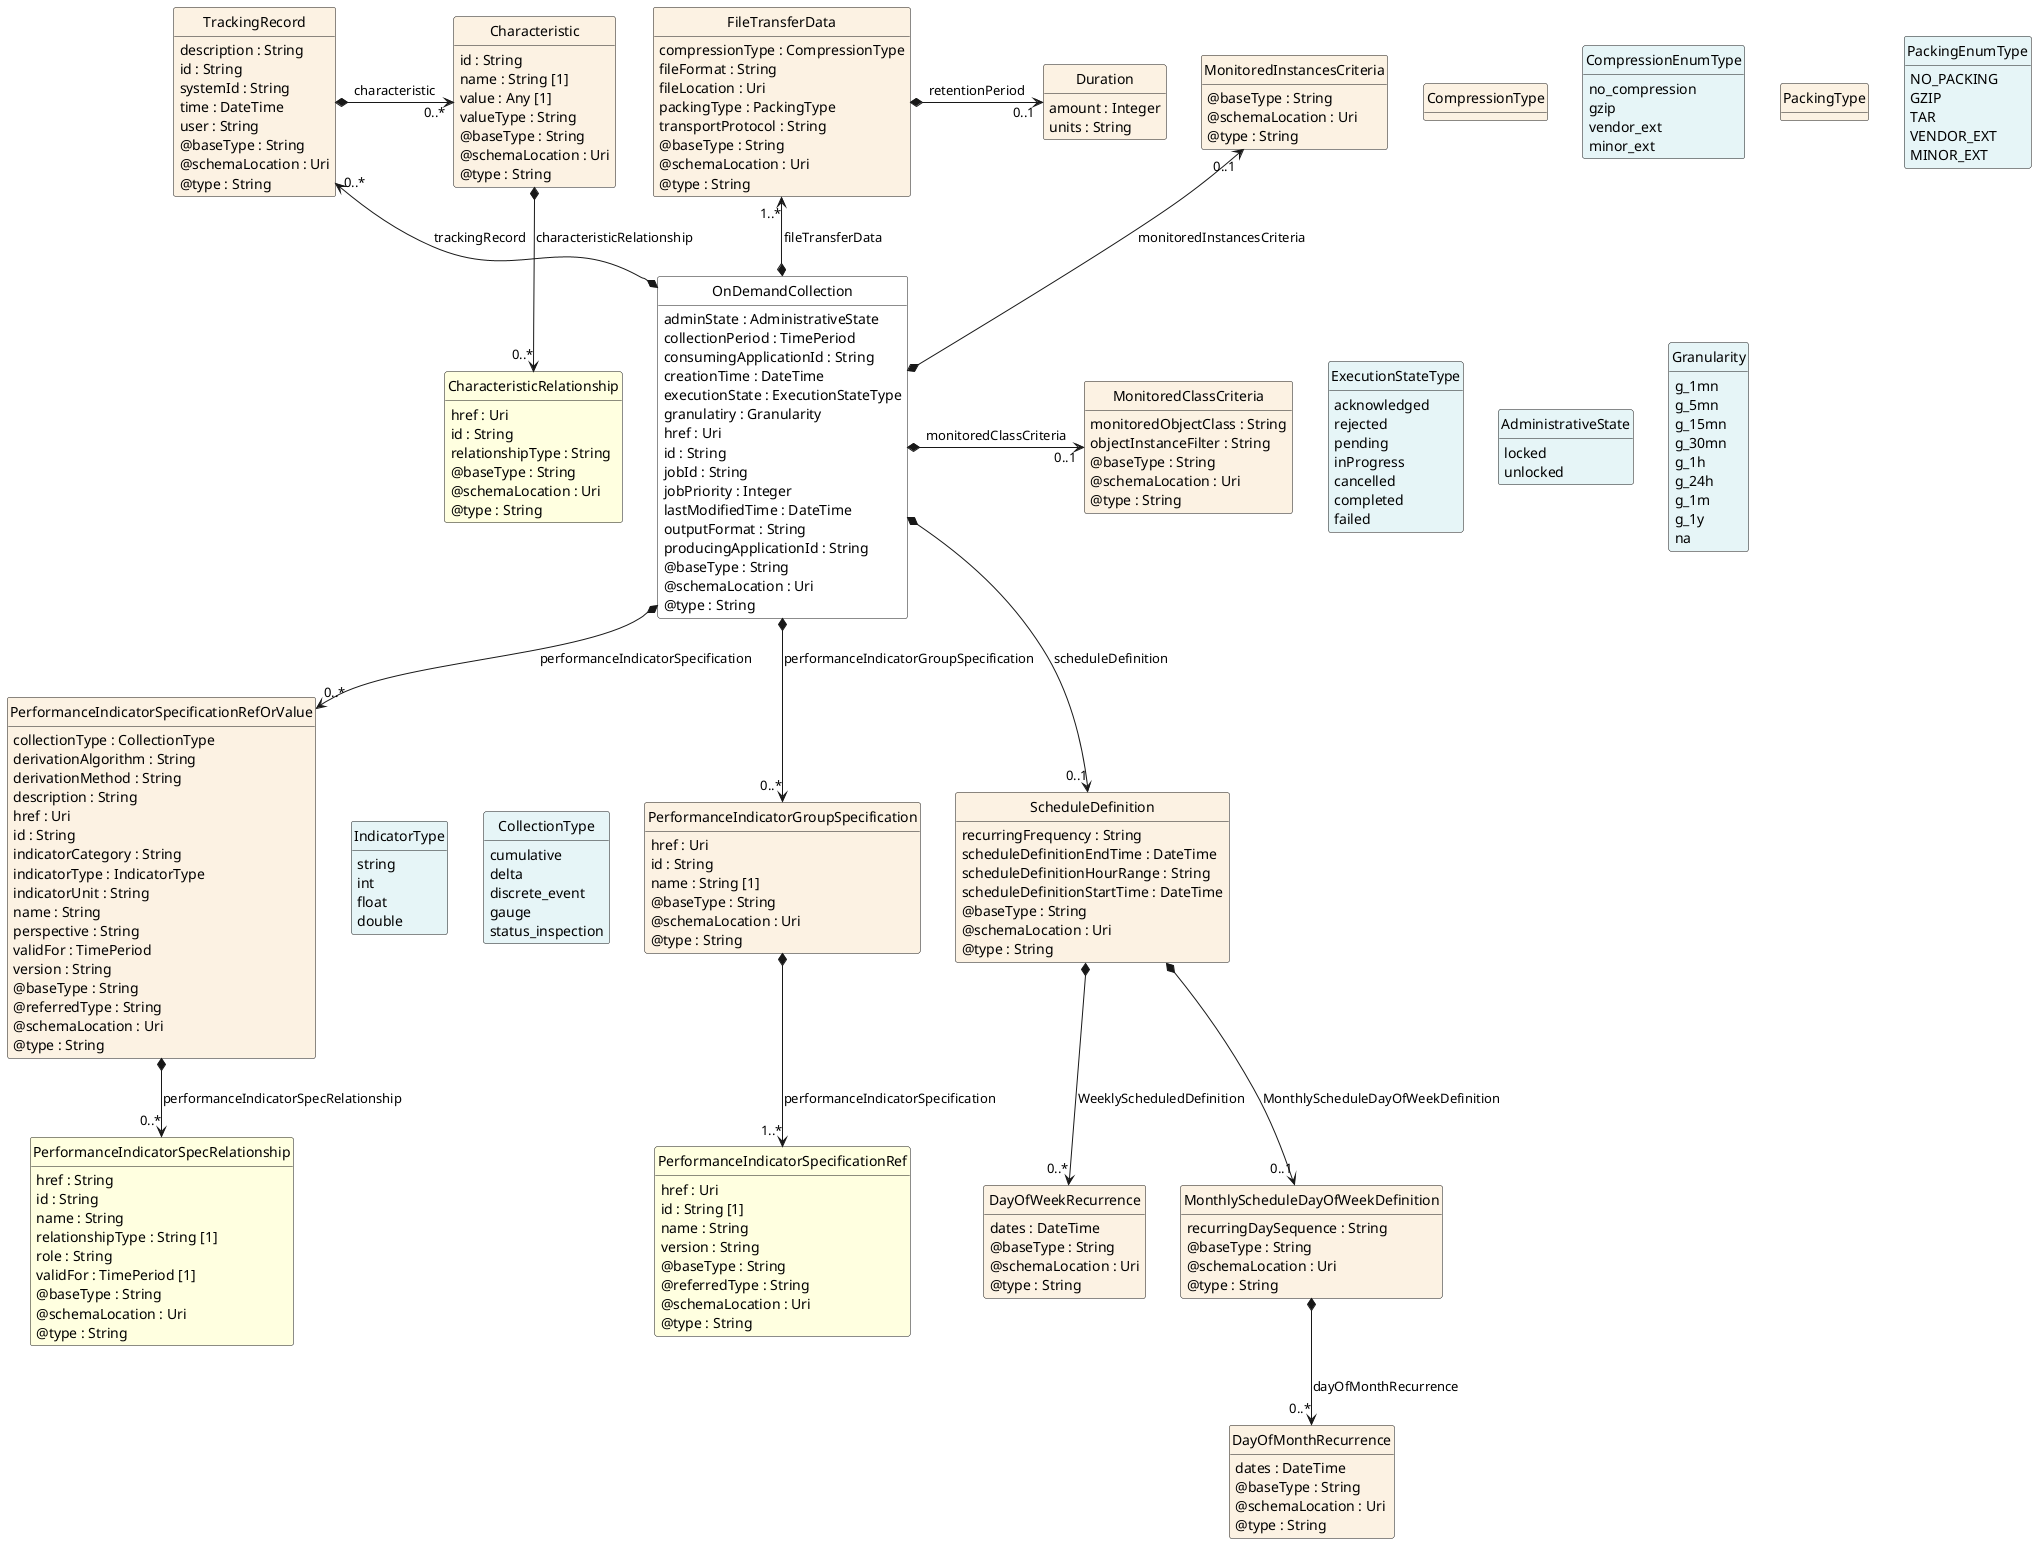 @startuml
hide circle
hide methods
hide stereotype
show <<Enumeration>> stereotype
skinparam class {
   BackgroundColor<<Enumeration>> #E6F5F7
   BackgroundColor<<Ref>> #FFFFE0
   BackgroundColor<<Pivot>> #FFFFFFF
   BackgroundColor<<SimpleType>> #E2F0DA
   BackgroundColor #FCF2E3
}

class OnDemandCollection <<Pivot>> {
    adminState : AdministrativeState
    collectionPeriod : TimePeriod
    consumingApplicationId : String
    creationTime : DateTime
    executionState : ExecutionStateType
    granulatiry : Granularity
    href : Uri
    id : String
    jobId : String
    jobPriority : Integer
    lastModifiedTime : DateTime
    outputFormat : String
    producingApplicationId : String
    @baseType : String
    @schemaLocation : Uri
    @type : String
}

class TrackingRecord  {
    description : String
    id : String
    systemId : String
    time : DateTime
    user : String
    @baseType : String
    @schemaLocation : Uri
    @type : String
}

class Characteristic  {
    id : String
    name : String [1]
    value : Any [1]
    valueType : String
    @baseType : String
    @schemaLocation : Uri
    @type : String
}

class CharacteristicRelationship  <<Ref>> {
    href : Uri
    id : String
    relationshipType : String
    @baseType : String
    @schemaLocation : Uri
    @type : String
}

class ExecutionStateType <<Enumeration>> {
    acknowledged
    rejected
    pending
    inProgress
    cancelled
    completed
    failed
}

class PerformanceIndicatorSpecificationRefOrValue  {
    collectionType : CollectionType
    derivationAlgorithm : String
    derivationMethod : String
    description : String
    href : Uri
    id : String
    indicatorCategory : String
    indicatorType : IndicatorType
    indicatorUnit : String
    name : String
    perspective : String
    validFor : TimePeriod
    version : String
    @baseType : String
    @referredType : String
    @schemaLocation : Uri
    @type : String
}

class PerformanceIndicatorSpecRelationship  <<Ref>> {
    href : String
    id : String
    name : String
    relationshipType : String [1]
    role : String
    validFor : TimePeriod [1]
    @baseType : String
    @schemaLocation : Uri
    @type : String
}

class CollectionType <<Enumeration>> {
    cumulative
    delta
    discrete_event
    gauge
    status_inspection
}

class IndicatorType <<Enumeration>> {
    string
    int
    float
    double
}

class PerformanceIndicatorGroupSpecification  {
    href : Uri
    id : String
    name : String [1]
    @baseType : String
    @schemaLocation : Uri
    @type : String
}

class PerformanceIndicatorSpecificationRef  <<Ref>> {
    href : Uri
    id : String [1]
    name : String
    version : String
    @baseType : String
    @referredType : String
    @schemaLocation : Uri
    @type : String
}

class FileTransferData  {
    compressionType : CompressionType
    fileFormat : String
    fileLocation : Uri
    packingType : PackingType
    transportProtocol : String
    @baseType : String
    @schemaLocation : Uri
    @type : String
}

class CompressionEnumType <<Enumeration>> {
    no_compression
    gzip
    vendor_ext
    minor_ext
}

class PackingEnumType <<Enumeration>> {
    NO_PACKING
    GZIP
    TAR
    VENDOR_EXT
    MINOR_EXT
}

class Duration  {
    amount : Integer
    units : String
}

class ScheduleDefinition  {
    recurringFrequency : String
    scheduleDefinitionEndTime : DateTime
    scheduleDefinitionHourRange : String
    scheduleDefinitionStartTime : DateTime
    @baseType : String
    @schemaLocation : Uri
    @type : String
}

class DayOfWeekRecurrence  {
    dates : DateTime
    @baseType : String
    @schemaLocation : Uri
    @type : String
}

class MonthlyScheduleDayOfWeekDefinition  {
    recurringDaySequence : String
    @baseType : String
    @schemaLocation : Uri
    @type : String
}

class DayOfMonthRecurrence  {
    dates : DateTime
    @baseType : String
    @schemaLocation : Uri
    @type : String
}

class MonitoredClassCriteria  {
    monitoredObjectClass : String
    objectInstanceFilter : String
    @baseType : String
    @schemaLocation : Uri
    @type : String
}

class Granularity <<Enumeration>> {
    g_1mn
    g_5mn
    g_15mn
    g_30mn
    g_1h
    g_24h
    g_1m
    g_1y
    na
}

class MonitoredInstancesCriteria  {
    @baseType : String
    @schemaLocation : Uri
    @type : String
}

class AdministrativeState <<Enumeration>> {
    locked
    unlocked
}

OnDemandCollection -right[hidden]-> ExecutionStateType

ExecutionStateType -right[hidden]-> AdministrativeState

AdministrativeState -right[hidden]-> Granularity

MonitoredClassCriteria "0..1" <-left-* OnDemandCollection : monitoredClassCriteria

TrackingRecord "0..*" <--* OnDemandCollection : trackingRecord

FileTransferData "1..*" <--* OnDemandCollection : fileTransferData

MonitoredInstancesCriteria "0..1" <--* OnDemandCollection : monitoredInstancesCriteria

OnDemandCollection *-->  "0..*" PerformanceIndicatorSpecificationRefOrValue : performanceIndicatorSpecification

OnDemandCollection *-->  "0..*" PerformanceIndicatorGroupSpecification : performanceIndicatorGroupSpecification

OnDemandCollection *-->  "0..1" ScheduleDefinition : scheduleDefinition

ScheduleDefinition *-->  "0..*" DayOfWeekRecurrence : WeeklyScheduledDefinition

ScheduleDefinition *-->  "0..1" MonthlyScheduleDayOfWeekDefinition : MonthlyScheduleDayOfWeekDefinition

TrackingRecord *-right-> "0..*" Characteristic : characteristic

Characteristic *-->  "0..*" CharacteristicRelationship : characteristicRelationship

PerformanceIndicatorSpecificationRefOrValue -right[hidden]-> IndicatorType

IndicatorType -right[hidden]-> CollectionType

PerformanceIndicatorSpecificationRefOrValue *-->  "0..*" PerformanceIndicatorSpecRelationship : performanceIndicatorSpecRelationship

PerformanceIndicatorGroupSpecification *-->  "1..*" PerformanceIndicatorSpecificationRef : performanceIndicatorSpecification

FileTransferData *-right-> "0..1" Duration : retentionPeriod

MonthlyScheduleDayOfWeekDefinition *-->  "0..*" DayOfMonthRecurrence : dayOfMonthRecurrence

CompressionType -right[hidden]-> CompressionEnumType

PackingType -right[hidden]-> PackingEnumType

@enduml